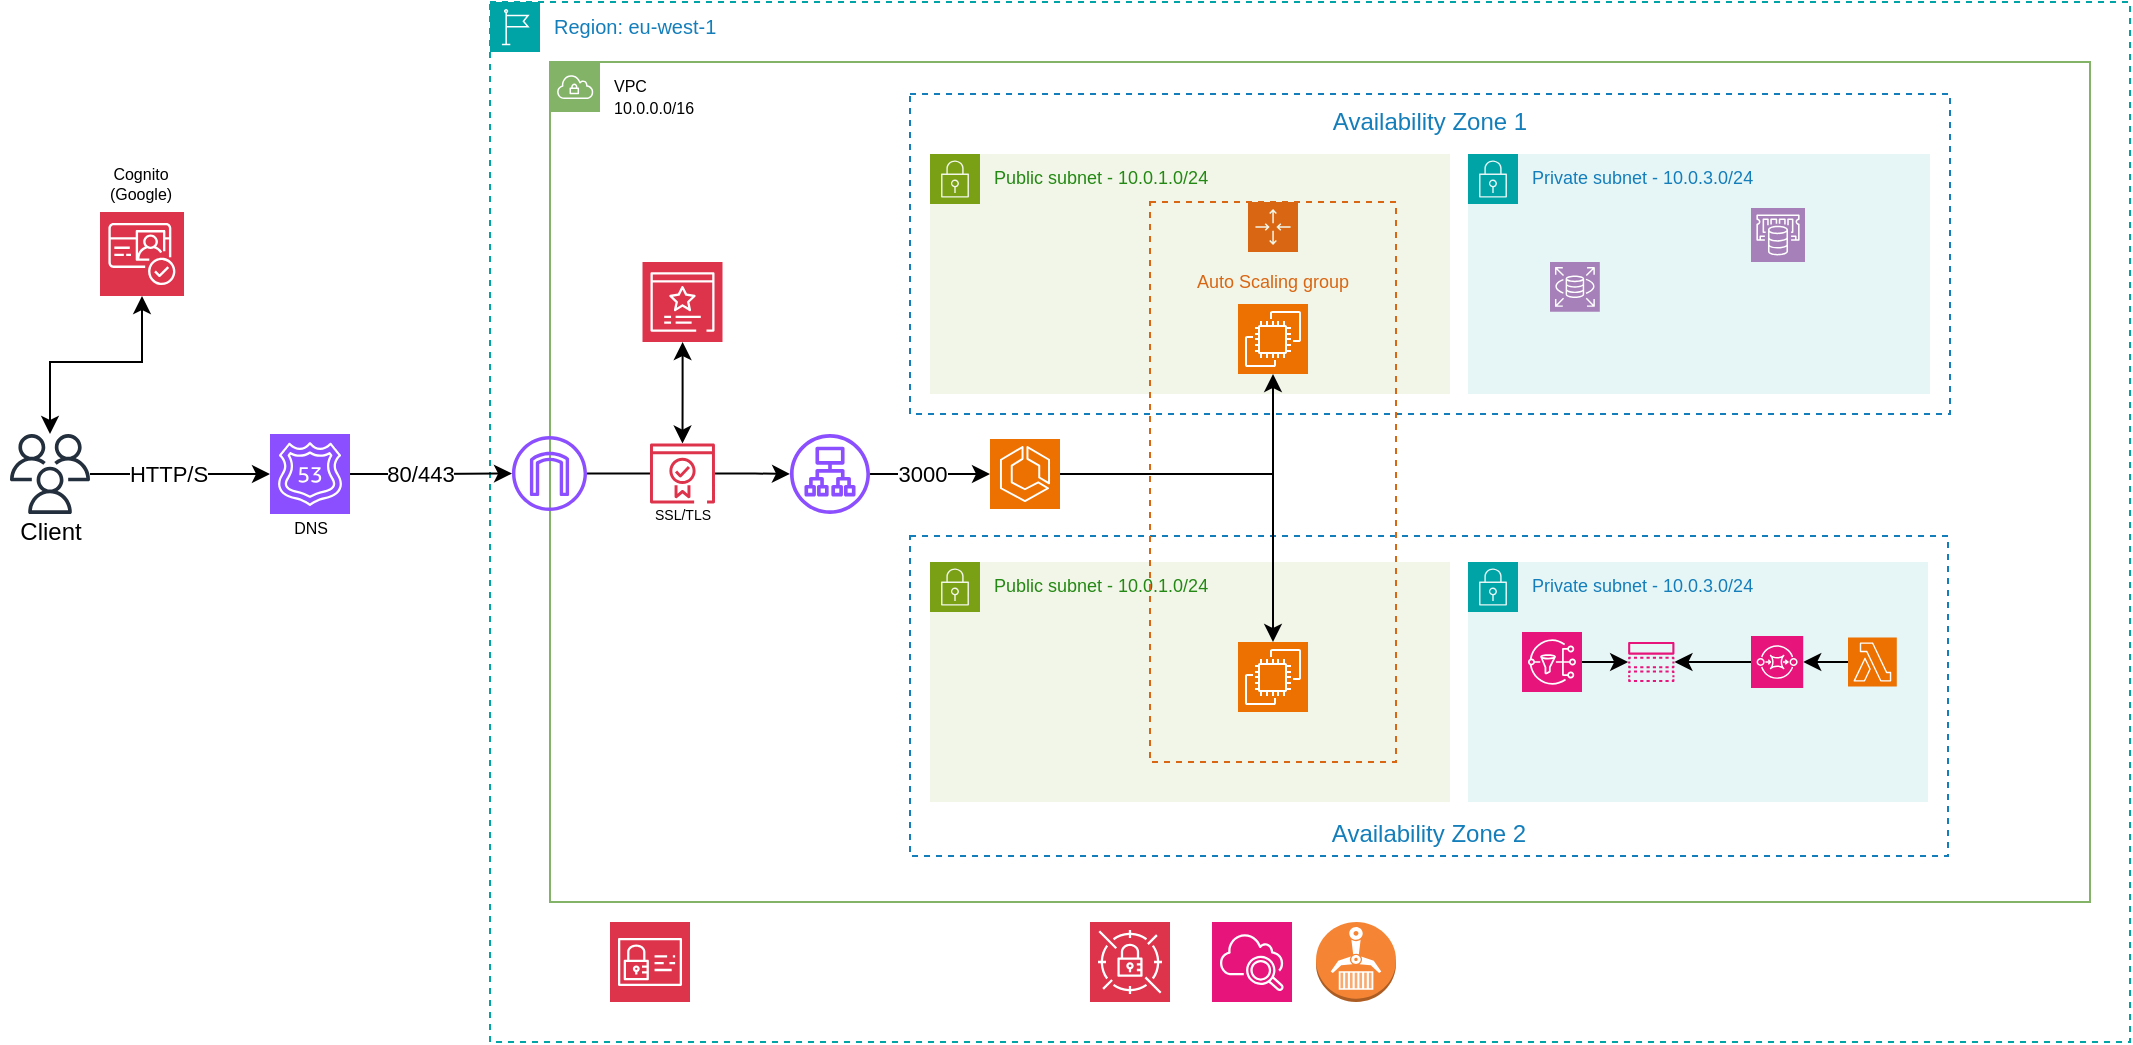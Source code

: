 <mxfile version="27.1.6">
  <diagram name="Page-1" id="gxR2FTt5Hdwa4QH0Jlns">
    <mxGraphModel dx="1186" dy="679" grid="1" gridSize="10" guides="1" tooltips="1" connect="1" arrows="1" fold="1" page="1" pageScale="1" pageWidth="827" pageHeight="1169" math="0" shadow="0">
      <root>
        <mxCell id="0" />
        <mxCell id="1" parent="0" />
        <mxCell id="491mZs6GS_H7Q8-jerja-6" value="&lt;font style=&quot;font-size: 8px;&quot;&gt;VPC&lt;/font&gt;&lt;div&gt;&lt;font style=&quot;font-size: 8px;&quot;&gt;10.0.0.0/16&lt;/font&gt;&lt;/div&gt;" style="sketch=0;outlineConnect=0;html=1;whiteSpace=wrap;fontSize=9;fontStyle=0;shape=mxgraph.aws4.group;grIcon=mxgraph.aws4.group_vpc;strokeColor=#82b366;fillColor=none;verticalAlign=top;align=left;spacingLeft=30;dashed=0;" parent="1" vertex="1">
          <mxGeometry x="400" y="40" width="770" height="420" as="geometry" />
        </mxCell>
        <mxCell id="f_mdxcud1vT5GyGsRlhA-64" value="Availability Zone 2" style="fillColor=none;strokeColor=#147EBA;dashed=1;verticalAlign=top;fontStyle=0;fontColor=#147EBA;whiteSpace=wrap;html=1;spacing=137;" vertex="1" parent="1">
          <mxGeometry x="580" y="277" width="519" height="160" as="geometry" />
        </mxCell>
        <mxCell id="f_mdxcud1vT5GyGsRlhA-63" value="Availability Zone 1" style="fillColor=none;strokeColor=#147EBA;dashed=1;verticalAlign=top;fontStyle=0;fontColor=#147EBA;whiteSpace=wrap;html=1;" vertex="1" parent="1">
          <mxGeometry x="580" y="56" width="520" height="160" as="geometry" />
        </mxCell>
        <mxCell id="491mZs6GS_H7Q8-jerja-5" value="Region: eu-west-1" style="points=[[0,0],[0.25,0],[0.5,0],[0.75,0],[1,0],[1,0.25],[1,0.5],[1,0.75],[1,1],[0.75,1],[0.5,1],[0.25,1],[0,1],[0,0.75],[0,0.5],[0,0.25]];outlineConnect=0;gradientColor=none;html=1;whiteSpace=wrap;fontSize=10;fontStyle=0;container=0;pointerEvents=0;collapsible=0;recursiveResize=0;shape=mxgraph.aws4.group;grIcon=mxgraph.aws4.group_region;strokeColor=#00A4A6;fillColor=none;verticalAlign=top;align=left;spacingLeft=30;fontColor=#147EBA;dashed=1;" parent="1" vertex="1">
          <mxGeometry x="370" y="10" width="820" height="520" as="geometry" />
        </mxCell>
        <mxCell id="491mZs6GS_H7Q8-jerja-22" value="Public subnet - 10.0.1.0/24" style="points=[[0,0],[0.25,0],[0.5,0],[0.75,0],[1,0],[1,0.25],[1,0.5],[1,0.75],[1,1],[0.75,1],[0.5,1],[0.25,1],[0,1],[0,0.75],[0,0.5],[0,0.25]];outlineConnect=0;gradientColor=none;html=1;fontSize=9;fontStyle=0;container=1;pointerEvents=0;collapsible=0;recursiveResize=0;shape=mxgraph.aws4.group;grIcon=mxgraph.aws4.group_security_group;grStroke=0;strokeColor=#7AA116;fillColor=#F2F6E8;verticalAlign=top;align=left;spacingLeft=30;fontColor=#248814;dashed=0;whiteSpace=wrap;" parent="1" vertex="1">
          <mxGeometry x="590" y="86" width="260" height="120" as="geometry" />
        </mxCell>
        <mxCell id="491mZs6GS_H7Q8-jerja-1" value="" style="sketch=0;outlineConnect=0;fontColor=#232F3E;gradientColor=none;fillColor=#232F3D;strokeColor=none;dashed=0;verticalLabelPosition=bottom;verticalAlign=top;align=center;html=1;fontSize=12;fontStyle=0;aspect=fixed;pointerEvents=1;shape=mxgraph.aws4.users;" parent="1" vertex="1">
          <mxGeometry x="130" y="226" width="40" height="40" as="geometry" />
        </mxCell>
        <mxCell id="491mZs6GS_H7Q8-jerja-40" style="edgeStyle=orthogonalEdgeStyle;rounded=0;orthogonalLoop=1;jettySize=auto;html=1;" parent="1" source="491mZs6GS_H7Q8-jerja-2" target="491mZs6GS_H7Q8-jerja-7" edge="1">
          <mxGeometry relative="1" as="geometry" />
        </mxCell>
        <mxCell id="f_mdxcud1vT5GyGsRlhA-16" value="80/443" style="edgeLabel;html=1;align=center;verticalAlign=middle;resizable=0;points=[];" vertex="1" connectable="0" parent="491mZs6GS_H7Q8-jerja-40">
          <mxGeometry x="-0.302" y="3" relative="1" as="geometry">
            <mxPoint x="6" y="3" as="offset" />
          </mxGeometry>
        </mxCell>
        <mxCell id="491mZs6GS_H7Q8-jerja-72" style="edgeStyle=orthogonalEdgeStyle;rounded=0;orthogonalLoop=1;jettySize=auto;html=1;entryX=0;entryY=0.5;entryDx=0;entryDy=0;entryPerimeter=0;" parent="1" source="491mZs6GS_H7Q8-jerja-1" target="491mZs6GS_H7Q8-jerja-2" edge="1">
          <mxGeometry relative="1" as="geometry" />
        </mxCell>
        <mxCell id="f_mdxcud1vT5GyGsRlhA-36" value="HTTP/S" style="edgeLabel;html=1;align=center;verticalAlign=middle;resizable=0;points=[];" vertex="1" connectable="0" parent="491mZs6GS_H7Q8-jerja-72">
          <mxGeometry x="-0.418" y="-2" relative="1" as="geometry">
            <mxPoint x="13" y="-2" as="offset" />
          </mxGeometry>
        </mxCell>
        <mxCell id="f_mdxcud1vT5GyGsRlhA-1" value="Client" style="text;html=1;align=center;verticalAlign=middle;resizable=0;points=[];autosize=1;strokeColor=none;fillColor=none;" vertex="1" parent="1">
          <mxGeometry x="125" y="260" width="50" height="30" as="geometry" />
        </mxCell>
        <mxCell id="491mZs6GS_H7Q8-jerja-44" value="Private subnet - 10.0.3.0/24" style="points=[[0,0],[0.25,0],[0.5,0],[0.75,0],[1,0],[1,0.25],[1,0.5],[1,0.75],[1,1],[0.75,1],[0.5,1],[0.25,1],[0,1],[0,0.75],[0,0.5],[0,0.25]];outlineConnect=0;gradientColor=none;html=1;whiteSpace=wrap;fontSize=9;fontStyle=0;container=1;pointerEvents=0;collapsible=0;recursiveResize=0;shape=mxgraph.aws4.group;grIcon=mxgraph.aws4.group_security_group;grStroke=0;strokeColor=#00A4A6;fillColor=#E6F6F7;verticalAlign=top;align=left;spacingLeft=30;fontColor=#147EBA;dashed=0;" parent="1" vertex="1">
          <mxGeometry x="859" y="86" width="231" height="120" as="geometry" />
        </mxCell>
        <mxCell id="491mZs6GS_H7Q8-jerja-59" value="" style="sketch=0;points=[[0,0,0],[0.25,0,0],[0.5,0,0],[0.75,0,0],[1,0,0],[0,1,0],[0.25,1,0],[0.5,1,0],[0.75,1,0],[1,1,0],[0,0.25,0],[0,0.5,0],[0,0.75,0],[1,0.25,0],[1,0.5,0],[1,0.75,0]];outlineConnect=0;fontColor=#232F3E;fillColor=#A680B8;strokeColor=#ffffff;dashed=0;verticalLabelPosition=bottom;verticalAlign=top;align=center;html=1;fontSize=12;fontStyle=0;aspect=fixed;shape=mxgraph.aws4.resourceIcon;resIcon=mxgraph.aws4.elasticache;" parent="491mZs6GS_H7Q8-jerja-44" vertex="1">
          <mxGeometry x="141.5" y="27" width="27" height="27" as="geometry" />
        </mxCell>
        <mxCell id="f_mdxcud1vT5GyGsRlhA-9" style="edgeStyle=orthogonalEdgeStyle;rounded=0;orthogonalLoop=1;jettySize=auto;html=1;" edge="1" parent="1" source="f_mdxcud1vT5GyGsRlhA-7" target="f_mdxcud1vT5GyGsRlhA-5">
          <mxGeometry relative="1" as="geometry" />
        </mxCell>
        <mxCell id="491mZs6GS_H7Q8-jerja-53" value="" style="sketch=0;points=[[0,0,0],[0.25,0,0],[0.5,0,0],[0.75,0,0],[1,0,0],[0,1,0],[0.25,1,0],[0.5,1,0],[0.75,1,0],[1,1,0],[0,0.25,0],[0,0.5,0],[0,0.75,0],[1,0.25,0],[1,0.5,0],[1,0.75,0]];outlineConnect=0;fontColor=#232F3E;fillColor=#A680B8;strokeColor=#ffffff;dashed=0;verticalLabelPosition=bottom;verticalAlign=top;align=center;html=1;fontSize=12;fontStyle=0;aspect=fixed;shape=mxgraph.aws4.resourceIcon;resIcon=mxgraph.aws4.rds;" parent="1" vertex="1">
          <mxGeometry x="900" y="140" width="24.91" height="24.91" as="geometry" />
        </mxCell>
        <mxCell id="f_mdxcud1vT5GyGsRlhA-33" value="" style="sketch=0;points=[[0,0,0],[0.25,0,0],[0.5,0,0],[0.75,0,0],[1,0,0],[0,1,0],[0.25,1,0],[0.5,1,0],[0.75,1,0],[1,1,0],[0,0.25,0],[0,0.5,0],[0,0.75,0],[1,0.25,0],[1,0.5,0],[1,0.75,0]];outlineConnect=0;fontColor=#232F3E;fillColor=#DD344C;strokeColor=#ffffff;dashed=0;verticalLabelPosition=bottom;verticalAlign=top;align=center;html=1;fontSize=12;fontStyle=0;aspect=fixed;shape=mxgraph.aws4.resourceIcon;resIcon=mxgraph.aws4.cognito;" vertex="1" parent="1">
          <mxGeometry x="175" y="115" width="42" height="42" as="geometry" />
        </mxCell>
        <mxCell id="f_mdxcud1vT5GyGsRlhA-34" style="edgeStyle=orthogonalEdgeStyle;rounded=0;orthogonalLoop=1;jettySize=auto;html=1;entryX=0.5;entryY=1;entryDx=0;entryDy=0;entryPerimeter=0;startArrow=classic;startFill=1;" edge="1" parent="1" source="491mZs6GS_H7Q8-jerja-1" target="f_mdxcud1vT5GyGsRlhA-33">
          <mxGeometry relative="1" as="geometry">
            <Array as="points">
              <mxPoint x="150" y="190" />
              <mxPoint x="196" y="190" />
            </Array>
          </mxGeometry>
        </mxCell>
        <mxCell id="f_mdxcud1vT5GyGsRlhA-38" value="" style="sketch=0;points=[[0,0,0],[0.25,0,0],[0.5,0,0],[0.75,0,0],[1,0,0],[0,1,0],[0.25,1,0],[0.5,1,0],[0.75,1,0],[1,1,0],[0,0.25,0],[0,0.5,0],[0,0.75,0],[1,0.25,0],[1,0.5,0],[1,0.75,0]];outlineConnect=0;fontColor=#232F3E;fillColor=#DD344C;strokeColor=#ffffff;dashed=0;verticalLabelPosition=bottom;verticalAlign=top;align=center;html=1;fontSize=12;fontStyle=0;aspect=fixed;shape=mxgraph.aws4.resourceIcon;resIcon=mxgraph.aws4.identity_and_access_management;" vertex="1" parent="1">
          <mxGeometry x="430" y="470" width="40" height="40" as="geometry" />
        </mxCell>
        <mxCell id="f_mdxcud1vT5GyGsRlhA-42" value="Cognito&lt;div&gt;(Google)&lt;/div&gt;" style="text;html=1;align=center;verticalAlign=middle;resizable=0;points=[];autosize=1;strokeColor=none;fillColor=none;fontSize=8;" vertex="1" parent="1">
          <mxGeometry x="170" y="86" width="50" height="30" as="geometry" />
        </mxCell>
        <mxCell id="f_mdxcud1vT5GyGsRlhA-8" style="edgeStyle=orthogonalEdgeStyle;rounded=0;orthogonalLoop=1;jettySize=auto;html=1;endArrow=none;startFill=0;" edge="1" parent="1" source="491mZs6GS_H7Q8-jerja-7" target="f_mdxcud1vT5GyGsRlhA-7">
          <mxGeometry relative="1" as="geometry" />
        </mxCell>
        <mxCell id="491mZs6GS_H7Q8-jerja-7" value="" style="sketch=0;outlineConnect=0;fontColor=#232F3E;gradientColor=none;fillColor=#8C4FFF;strokeColor=none;dashed=0;verticalLabelPosition=bottom;verticalAlign=top;align=center;html=1;fontSize=12;fontStyle=0;aspect=fixed;pointerEvents=1;shape=mxgraph.aws4.internet_gateway;" parent="1" vertex="1">
          <mxGeometry x="381" y="227" width="37.5" height="37.5" as="geometry" />
        </mxCell>
        <mxCell id="491mZs6GS_H7Q8-jerja-66" value="" style="outlineConnect=0;dashed=0;verticalLabelPosition=bottom;verticalAlign=top;align=center;html=1;shape=mxgraph.aws3.ecr;fillColor=#F58534;gradientColor=none;" parent="1" vertex="1">
          <mxGeometry x="783" y="470" width="40" height="40" as="geometry" />
        </mxCell>
        <mxCell id="f_mdxcud1vT5GyGsRlhA-6" value="" style="sketch=0;points=[[0,0,0],[0.25,0,0],[0.5,0,0],[0.75,0,0],[1,0,0],[0,1,0],[0.25,1,0],[0.5,1,0],[0.75,1,0],[1,1,0],[0,0.25,0],[0,0.5,0],[0,0.75,0],[1,0.25,0],[1,0.5,0],[1,0.75,0]];outlineConnect=0;fontColor=#232F3E;fillColor=#DD344C;strokeColor=#ffffff;dashed=0;verticalLabelPosition=bottom;verticalAlign=top;align=center;html=1;fontSize=12;fontStyle=0;aspect=fixed;shape=mxgraph.aws4.resourceIcon;resIcon=mxgraph.aws4.certificate_manager_3;" vertex="1" parent="1">
          <mxGeometry x="446.25" y="140" width="40" height="40" as="geometry" />
        </mxCell>
        <mxCell id="f_mdxcud1vT5GyGsRlhA-10" style="edgeStyle=orthogonalEdgeStyle;rounded=0;orthogonalLoop=1;jettySize=auto;html=1;startArrow=classic;startFill=1;" edge="1" parent="1" source="f_mdxcud1vT5GyGsRlhA-6" target="f_mdxcud1vT5GyGsRlhA-7">
          <mxGeometry relative="1" as="geometry" />
        </mxCell>
        <mxCell id="491mZs6GS_H7Q8-jerja-67" value="" style="sketch=0;points=[[0,0,0],[0.25,0,0],[0.5,0,0],[0.75,0,0],[1,0,0],[0,1,0],[0.25,1,0],[0.5,1,0],[0.75,1,0],[1,1,0],[0,0.25,0],[0,0.5,0],[0,0.75,0],[1,0.25,0],[1,0.5,0],[1,0.75,0]];points=[[0,0,0],[0.25,0,0],[0.5,0,0],[0.75,0,0],[1,0,0],[0,1,0],[0.25,1,0],[0.5,1,0],[0.75,1,0],[1,1,0],[0,0.25,0],[0,0.5,0],[0,0.75,0],[1,0.25,0],[1,0.5,0],[1,0.75,0]];outlineConnect=0;fontColor=#232F3E;fillColor=#E7157B;strokeColor=#ffffff;dashed=0;verticalLabelPosition=bottom;verticalAlign=top;align=center;html=1;fontSize=12;fontStyle=0;aspect=fixed;shape=mxgraph.aws4.resourceIcon;resIcon=mxgraph.aws4.cloudwatch_2;" parent="1" vertex="1">
          <mxGeometry x="731" y="470" width="40" height="40" as="geometry" />
        </mxCell>
        <mxCell id="491mZs6GS_H7Q8-jerja-68" value="" style="sketch=0;points=[[0,0,0],[0.25,0,0],[0.5,0,0],[0.75,0,0],[1,0,0],[0,1,0],[0.25,1,0],[0.5,1,0],[0.75,1,0],[1,1,0],[0,0.25,0],[0,0.5,0],[0,0.75,0],[1,0.25,0],[1,0.5,0],[1,0.75,0]];outlineConnect=0;fontColor=#232F3E;fillColor=#DD344C;strokeColor=#ffffff;dashed=0;verticalLabelPosition=bottom;verticalAlign=top;align=center;html=1;fontSize=12;fontStyle=0;aspect=fixed;shape=mxgraph.aws4.resourceIcon;resIcon=mxgraph.aws4.secrets_manager;" parent="1" vertex="1">
          <mxGeometry x="670" y="470" width="40" height="40" as="geometry" />
        </mxCell>
        <mxCell id="f_mdxcud1vT5GyGsRlhA-23" value="Private subnet - 10.0.3.0/24" style="points=[[0,0],[0.25,0],[0.5,0],[0.75,0],[1,0],[1,0.25],[1,0.5],[1,0.75],[1,1],[0.75,1],[0.5,1],[0.25,1],[0,1],[0,0.75],[0,0.5],[0,0.25]];outlineConnect=0;gradientColor=none;html=1;whiteSpace=wrap;fontSize=9;fontStyle=0;container=1;pointerEvents=0;collapsible=0;recursiveResize=0;shape=mxgraph.aws4.group;grIcon=mxgraph.aws4.group_security_group;grStroke=0;strokeColor=#00A4A6;fillColor=#E6F6F7;verticalAlign=top;align=left;spacingLeft=30;fontColor=#147EBA;dashed=0;" vertex="1" parent="1">
          <mxGeometry x="859" y="290" width="230" height="120" as="geometry" />
        </mxCell>
        <mxCell id="f_mdxcud1vT5GyGsRlhA-26" value="" style="sketch=0;points=[[0,0,0],[0.25,0,0],[0.5,0,0],[0.75,0,0],[1,0,0],[0,1,0],[0.25,1,0],[0.5,1,0],[0.75,1,0],[1,1,0],[0,0.25,0],[0,0.5,0],[0,0.75,0],[1,0.25,0],[1,0.5,0],[1,0.75,0]];outlineConnect=0;fontColor=#232F3E;fillColor=#E7157B;strokeColor=#ffffff;dashed=0;verticalLabelPosition=bottom;verticalAlign=top;align=center;html=1;fontSize=12;fontStyle=0;aspect=fixed;shape=mxgraph.aws4.resourceIcon;resIcon=mxgraph.aws4.sns;" vertex="1" parent="f_mdxcud1vT5GyGsRlhA-23">
          <mxGeometry x="27" y="35" width="30" height="30" as="geometry" />
        </mxCell>
        <mxCell id="7bjNdaqAAWJVMaRxxmvR-1" value="" style="sketch=0;points=[[0,0,0],[0.25,0,0],[0.5,0,0],[0.75,0,0],[1,0,0],[0,1,0],[0.25,1,0],[0.5,1,0],[0.75,1,0],[1,1,0],[0,0.25,0],[0,0.5,0],[0,0.75,0],[1,0.25,0],[1,0.5,0],[1,0.75,0]];outlineConnect=0;fontColor=#232F3E;fillColor=#E7157B;strokeColor=#ffffff;dashed=0;verticalLabelPosition=bottom;verticalAlign=top;align=center;html=1;fontSize=12;fontStyle=0;aspect=fixed;shape=mxgraph.aws4.resourceIcon;resIcon=mxgraph.aws4.sqs;" parent="f_mdxcud1vT5GyGsRlhA-23" vertex="1">
          <mxGeometry x="141.5" y="36.95" width="26.11" height="26.11" as="geometry" />
        </mxCell>
        <mxCell id="491mZs6GS_H7Q8-jerja-91" value="" style="sketch=0;points=[[0,0,0],[0.25,0,0],[0.5,0,0],[0.75,0,0],[1,0,0],[0,1,0],[0.25,1,0],[0.5,1,0],[0.75,1,0],[1,1,0],[0,0.25,0],[0,0.5,0],[0,0.75,0],[1,0.25,0],[1,0.5,0],[1,0.75,0]];outlineConnect=0;fontColor=#232F3E;fillColor=#ED7100;strokeColor=#ffffff;dashed=0;verticalLabelPosition=bottom;verticalAlign=top;align=center;html=1;fontSize=12;fontStyle=0;aspect=fixed;shape=mxgraph.aws4.resourceIcon;resIcon=mxgraph.aws4.lambda;" parent="f_mdxcud1vT5GyGsRlhA-23" vertex="1">
          <mxGeometry x="190" y="37.8" width="24.4" height="24.4" as="geometry" />
        </mxCell>
        <mxCell id="f_mdxcud1vT5GyGsRlhA-32" style="edgeStyle=orthogonalEdgeStyle;rounded=0;orthogonalLoop=1;jettySize=auto;html=1;entryX=1;entryY=0.5;entryDx=0;entryDy=0;entryPerimeter=0;" edge="1" parent="f_mdxcud1vT5GyGsRlhA-23" source="491mZs6GS_H7Q8-jerja-91" target="7bjNdaqAAWJVMaRxxmvR-1">
          <mxGeometry relative="1" as="geometry" />
        </mxCell>
        <mxCell id="f_mdxcud1vT5GyGsRlhA-27" value="" style="sketch=0;outlineConnect=0;fontColor=#232F3E;gradientColor=none;fillColor=#E7157B;strokeColor=none;dashed=0;verticalLabelPosition=bottom;verticalAlign=top;align=center;html=1;fontSize=12;fontStyle=0;aspect=fixed;pointerEvents=1;shape=mxgraph.aws4.topic;" vertex="1" parent="f_mdxcud1vT5GyGsRlhA-23">
          <mxGeometry x="80" y="40" width="23.29" height="20" as="geometry" />
        </mxCell>
        <mxCell id="f_mdxcud1vT5GyGsRlhA-30" style="edgeStyle=orthogonalEdgeStyle;rounded=0;orthogonalLoop=1;jettySize=auto;html=1;" edge="1" parent="f_mdxcud1vT5GyGsRlhA-23" source="f_mdxcud1vT5GyGsRlhA-26" target="f_mdxcud1vT5GyGsRlhA-27">
          <mxGeometry relative="1" as="geometry" />
        </mxCell>
        <mxCell id="f_mdxcud1vT5GyGsRlhA-31" style="edgeStyle=orthogonalEdgeStyle;rounded=0;orthogonalLoop=1;jettySize=auto;html=1;" edge="1" parent="f_mdxcud1vT5GyGsRlhA-23" source="7bjNdaqAAWJVMaRxxmvR-1" target="f_mdxcud1vT5GyGsRlhA-27">
          <mxGeometry relative="1" as="geometry" />
        </mxCell>
        <mxCell id="f_mdxcud1vT5GyGsRlhA-43" value="" style="group" vertex="1" connectable="0" parent="1">
          <mxGeometry x="550" y="220" width="45" height="70" as="geometry" />
        </mxCell>
        <mxCell id="f_mdxcud1vT5GyGsRlhA-44" value="Public subnet - 10.0.1.0/24" style="points=[[0,0],[0.25,0],[0.5,0],[0.75,0],[1,0],[1,0.25],[1,0.5],[1,0.75],[1,1],[0.75,1],[0.5,1],[0.25,1],[0,1],[0,0.75],[0,0.5],[0,0.25]];outlineConnect=0;gradientColor=none;html=1;fontSize=9;fontStyle=0;container=1;pointerEvents=0;collapsible=0;recursiveResize=0;shape=mxgraph.aws4.group;grIcon=mxgraph.aws4.group_security_group;grStroke=0;strokeColor=#7AA116;fillColor=#F2F6E8;verticalAlign=top;align=left;spacingLeft=30;fontColor=#248814;dashed=0;whiteSpace=wrap;" vertex="1" parent="1">
          <mxGeometry x="590" y="290" width="260" height="120" as="geometry" />
        </mxCell>
        <mxCell id="f_mdxcud1vT5GyGsRlhA-46" value="&lt;font style=&quot;font-size: 9px; line-height: 90%;&quot;&gt;Auto Scaling group&lt;/font&gt;" style="points=[[0,0],[0.25,0],[0.5,0],[0.75,0],[1,0],[1,0.25],[1,0.5],[1,0.75],[1,1],[0.75,1],[0.5,1],[0.25,1],[0,1],[0,0.75],[0,0.5],[0,0.25]];outlineConnect=0;gradientColor=none;html=1;whiteSpace=wrap;fontSize=12;fontStyle=0;container=1;pointerEvents=0;collapsible=0;recursiveResize=0;shape=mxgraph.aws4.groupCenter;grIcon=mxgraph.aws4.group_auto_scaling_group;grStroke=1;strokeColor=#D86613;fillColor=none;verticalAlign=top;align=center;fontColor=#D86613;dashed=1;spacingTop=25;" vertex="1" parent="1">
          <mxGeometry x="700" y="110" width="123" height="280" as="geometry" />
        </mxCell>
        <mxCell id="f_mdxcud1vT5GyGsRlhA-52" value="" style="sketch=0;points=[[0,0,0],[0.25,0,0],[0.5,0,0],[0.75,0,0],[1,0,0],[0,1,0],[0.25,1,0],[0.5,1,0],[0.75,1,0],[1,1,0],[0,0.25,0],[0,0.5,0],[0,0.75,0],[1,0.25,0],[1,0.5,0],[1,0.75,0]];outlineConnect=0;fontColor=#232F3E;fillColor=#ED7100;strokeColor=#ffffff;dashed=0;verticalLabelPosition=bottom;verticalAlign=top;align=center;html=1;fontSize=12;fontStyle=0;aspect=fixed;shape=mxgraph.aws4.resourceIcon;resIcon=mxgraph.aws4.ec2;" vertex="1" parent="f_mdxcud1vT5GyGsRlhA-46">
          <mxGeometry x="44" y="51" width="35" height="35" as="geometry" />
        </mxCell>
        <mxCell id="f_mdxcud1vT5GyGsRlhA-53" value="" style="sketch=0;points=[[0,0,0],[0.25,0,0],[0.5,0,0],[0.75,0,0],[1,0,0],[0,1,0],[0.25,1,0],[0.5,1,0],[0.75,1,0],[1,1,0],[0,0.25,0],[0,0.5,0],[0,0.75,0],[1,0.25,0],[1,0.5,0],[1,0.75,0]];outlineConnect=0;fontColor=#232F3E;fillColor=#ED7100;strokeColor=#ffffff;dashed=0;verticalLabelPosition=bottom;verticalAlign=top;align=center;html=1;fontSize=12;fontStyle=0;aspect=fixed;shape=mxgraph.aws4.resourceIcon;resIcon=mxgraph.aws4.ec2;" vertex="1" parent="f_mdxcud1vT5GyGsRlhA-46">
          <mxGeometry x="44" y="220" width="35" height="35" as="geometry" />
        </mxCell>
        <mxCell id="f_mdxcud1vT5GyGsRlhA-5" value="" style="sketch=0;outlineConnect=0;fontColor=#232F3E;gradientColor=none;fillColor=#8C4FFF;strokeColor=none;dashed=0;verticalLabelPosition=bottom;verticalAlign=top;align=center;html=1;fontSize=12;fontStyle=0;aspect=fixed;pointerEvents=1;shape=mxgraph.aws4.application_load_balancer;" vertex="1" parent="1">
          <mxGeometry x="520" y="226" width="40" height="40" as="geometry" />
        </mxCell>
        <mxCell id="f_mdxcud1vT5GyGsRlhA-65" value="" style="group" vertex="1" connectable="0" parent="1">
          <mxGeometry x="441" y="230.75" width="50" height="46.25" as="geometry" />
        </mxCell>
        <mxCell id="f_mdxcud1vT5GyGsRlhA-39" value="SSL/TLS" style="text;html=1;align=center;verticalAlign=middle;resizable=0;points=[];autosize=1;strokeColor=none;fillColor=none;fontSize=7;" vertex="1" parent="f_mdxcud1vT5GyGsRlhA-65">
          <mxGeometry y="26.25" width="50" height="20" as="geometry" />
        </mxCell>
        <mxCell id="f_mdxcud1vT5GyGsRlhA-7" value="" style="sketch=0;outlineConnect=0;fontColor=#232F3E;gradientColor=none;fillColor=#DD344C;strokeColor=none;dashed=0;verticalLabelPosition=bottom;verticalAlign=top;align=center;html=1;fontSize=12;fontStyle=0;aspect=fixed;pointerEvents=1;shape=mxgraph.aws4.certificate_manager_2;" vertex="1" parent="f_mdxcud1vT5GyGsRlhA-65">
          <mxGeometry x="9" width="32.5" height="30" as="geometry" />
        </mxCell>
        <mxCell id="f_mdxcud1vT5GyGsRlhA-66" value="" style="group" vertex="1" connectable="0" parent="1">
          <mxGeometry x="260" y="226" width="40" height="57" as="geometry" />
        </mxCell>
        <mxCell id="491mZs6GS_H7Q8-jerja-2" value="" style="points=[[0,0,0],[0.25,0,0],[0.5,0,0],[0.75,0,0],[1,0,0],[0,1,0],[0.25,1,0],[0.5,1,0],[0.75,1,0],[1,1,0],[0,0.25,0],[0,0.5,0],[0,0.75,0],[1,0.25,0],[1,0.5,0],[1,0.75,0]];outlineConnect=0;fontColor=#232F3E;fillColor=#8C4FFF;strokeColor=#ffffff;dashed=0;verticalLabelPosition=bottom;verticalAlign=top;align=center;html=1;fontSize=12;fontStyle=0;aspect=fixed;shape=mxgraph.aws4.resourceIcon;resIcon=mxgraph.aws4.route_53;shadow=0;" parent="f_mdxcud1vT5GyGsRlhA-66" vertex="1">
          <mxGeometry width="40" height="40" as="geometry" />
        </mxCell>
        <mxCell id="f_mdxcud1vT5GyGsRlhA-41" value="DNS" style="text;html=1;align=center;verticalAlign=middle;resizable=0;points=[];autosize=1;strokeColor=none;fillColor=none;fontSize=8;" vertex="1" parent="f_mdxcud1vT5GyGsRlhA-66">
          <mxGeometry y="37" width="40" height="20" as="geometry" />
        </mxCell>
        <mxCell id="f_mdxcud1vT5GyGsRlhA-67" style="edgeStyle=orthogonalEdgeStyle;rounded=0;orthogonalLoop=1;jettySize=auto;html=1;entryX=0;entryY=0.5;entryDx=0;entryDy=0;entryPerimeter=0;" edge="1" parent="1" source="f_mdxcud1vT5GyGsRlhA-5" target="f_mdxcud1vT5GyGsRlhA-51">
          <mxGeometry relative="1" as="geometry" />
        </mxCell>
        <mxCell id="f_mdxcud1vT5GyGsRlhA-68" value="3000" style="edgeLabel;html=1;align=center;verticalAlign=middle;resizable=0;points=[];" vertex="1" connectable="0" parent="f_mdxcud1vT5GyGsRlhA-67">
          <mxGeometry x="-0.622" relative="1" as="geometry">
            <mxPoint x="14" as="offset" />
          </mxGeometry>
        </mxCell>
        <mxCell id="f_mdxcud1vT5GyGsRlhA-51" value="" style="sketch=0;points=[[0,0,0],[0.25,0,0],[0.5,0,0],[0.75,0,0],[1,0,0],[0,1,0],[0.25,1,0],[0.5,1,0],[0.75,1,0],[1,1,0],[0,0.25,0],[0,0.5,0],[0,0.75,0],[1,0.25,0],[1,0.5,0],[1,0.75,0]];outlineConnect=0;fontColor=#232F3E;fillColor=#ED7100;strokeColor=#ffffff;dashed=0;verticalLabelPosition=bottom;verticalAlign=top;align=center;html=1;fontSize=12;fontStyle=0;aspect=fixed;shape=mxgraph.aws4.resourceIcon;resIcon=mxgraph.aws4.ecs;" vertex="1" parent="1">
          <mxGeometry x="620" y="228.5" width="35" height="35" as="geometry" />
        </mxCell>
        <mxCell id="f_mdxcud1vT5GyGsRlhA-73" style="edgeStyle=orthogonalEdgeStyle;rounded=0;orthogonalLoop=1;jettySize=auto;html=1;entryX=0.5;entryY=1;entryDx=0;entryDy=0;entryPerimeter=0;" edge="1" parent="1" source="f_mdxcud1vT5GyGsRlhA-51" target="f_mdxcud1vT5GyGsRlhA-52">
          <mxGeometry relative="1" as="geometry" />
        </mxCell>
        <mxCell id="f_mdxcud1vT5GyGsRlhA-74" style="edgeStyle=orthogonalEdgeStyle;rounded=0;orthogonalLoop=1;jettySize=auto;html=1;entryX=0.5;entryY=0;entryDx=0;entryDy=0;entryPerimeter=0;" edge="1" parent="1" source="f_mdxcud1vT5GyGsRlhA-51" target="f_mdxcud1vT5GyGsRlhA-53">
          <mxGeometry relative="1" as="geometry" />
        </mxCell>
      </root>
    </mxGraphModel>
  </diagram>
</mxfile>
